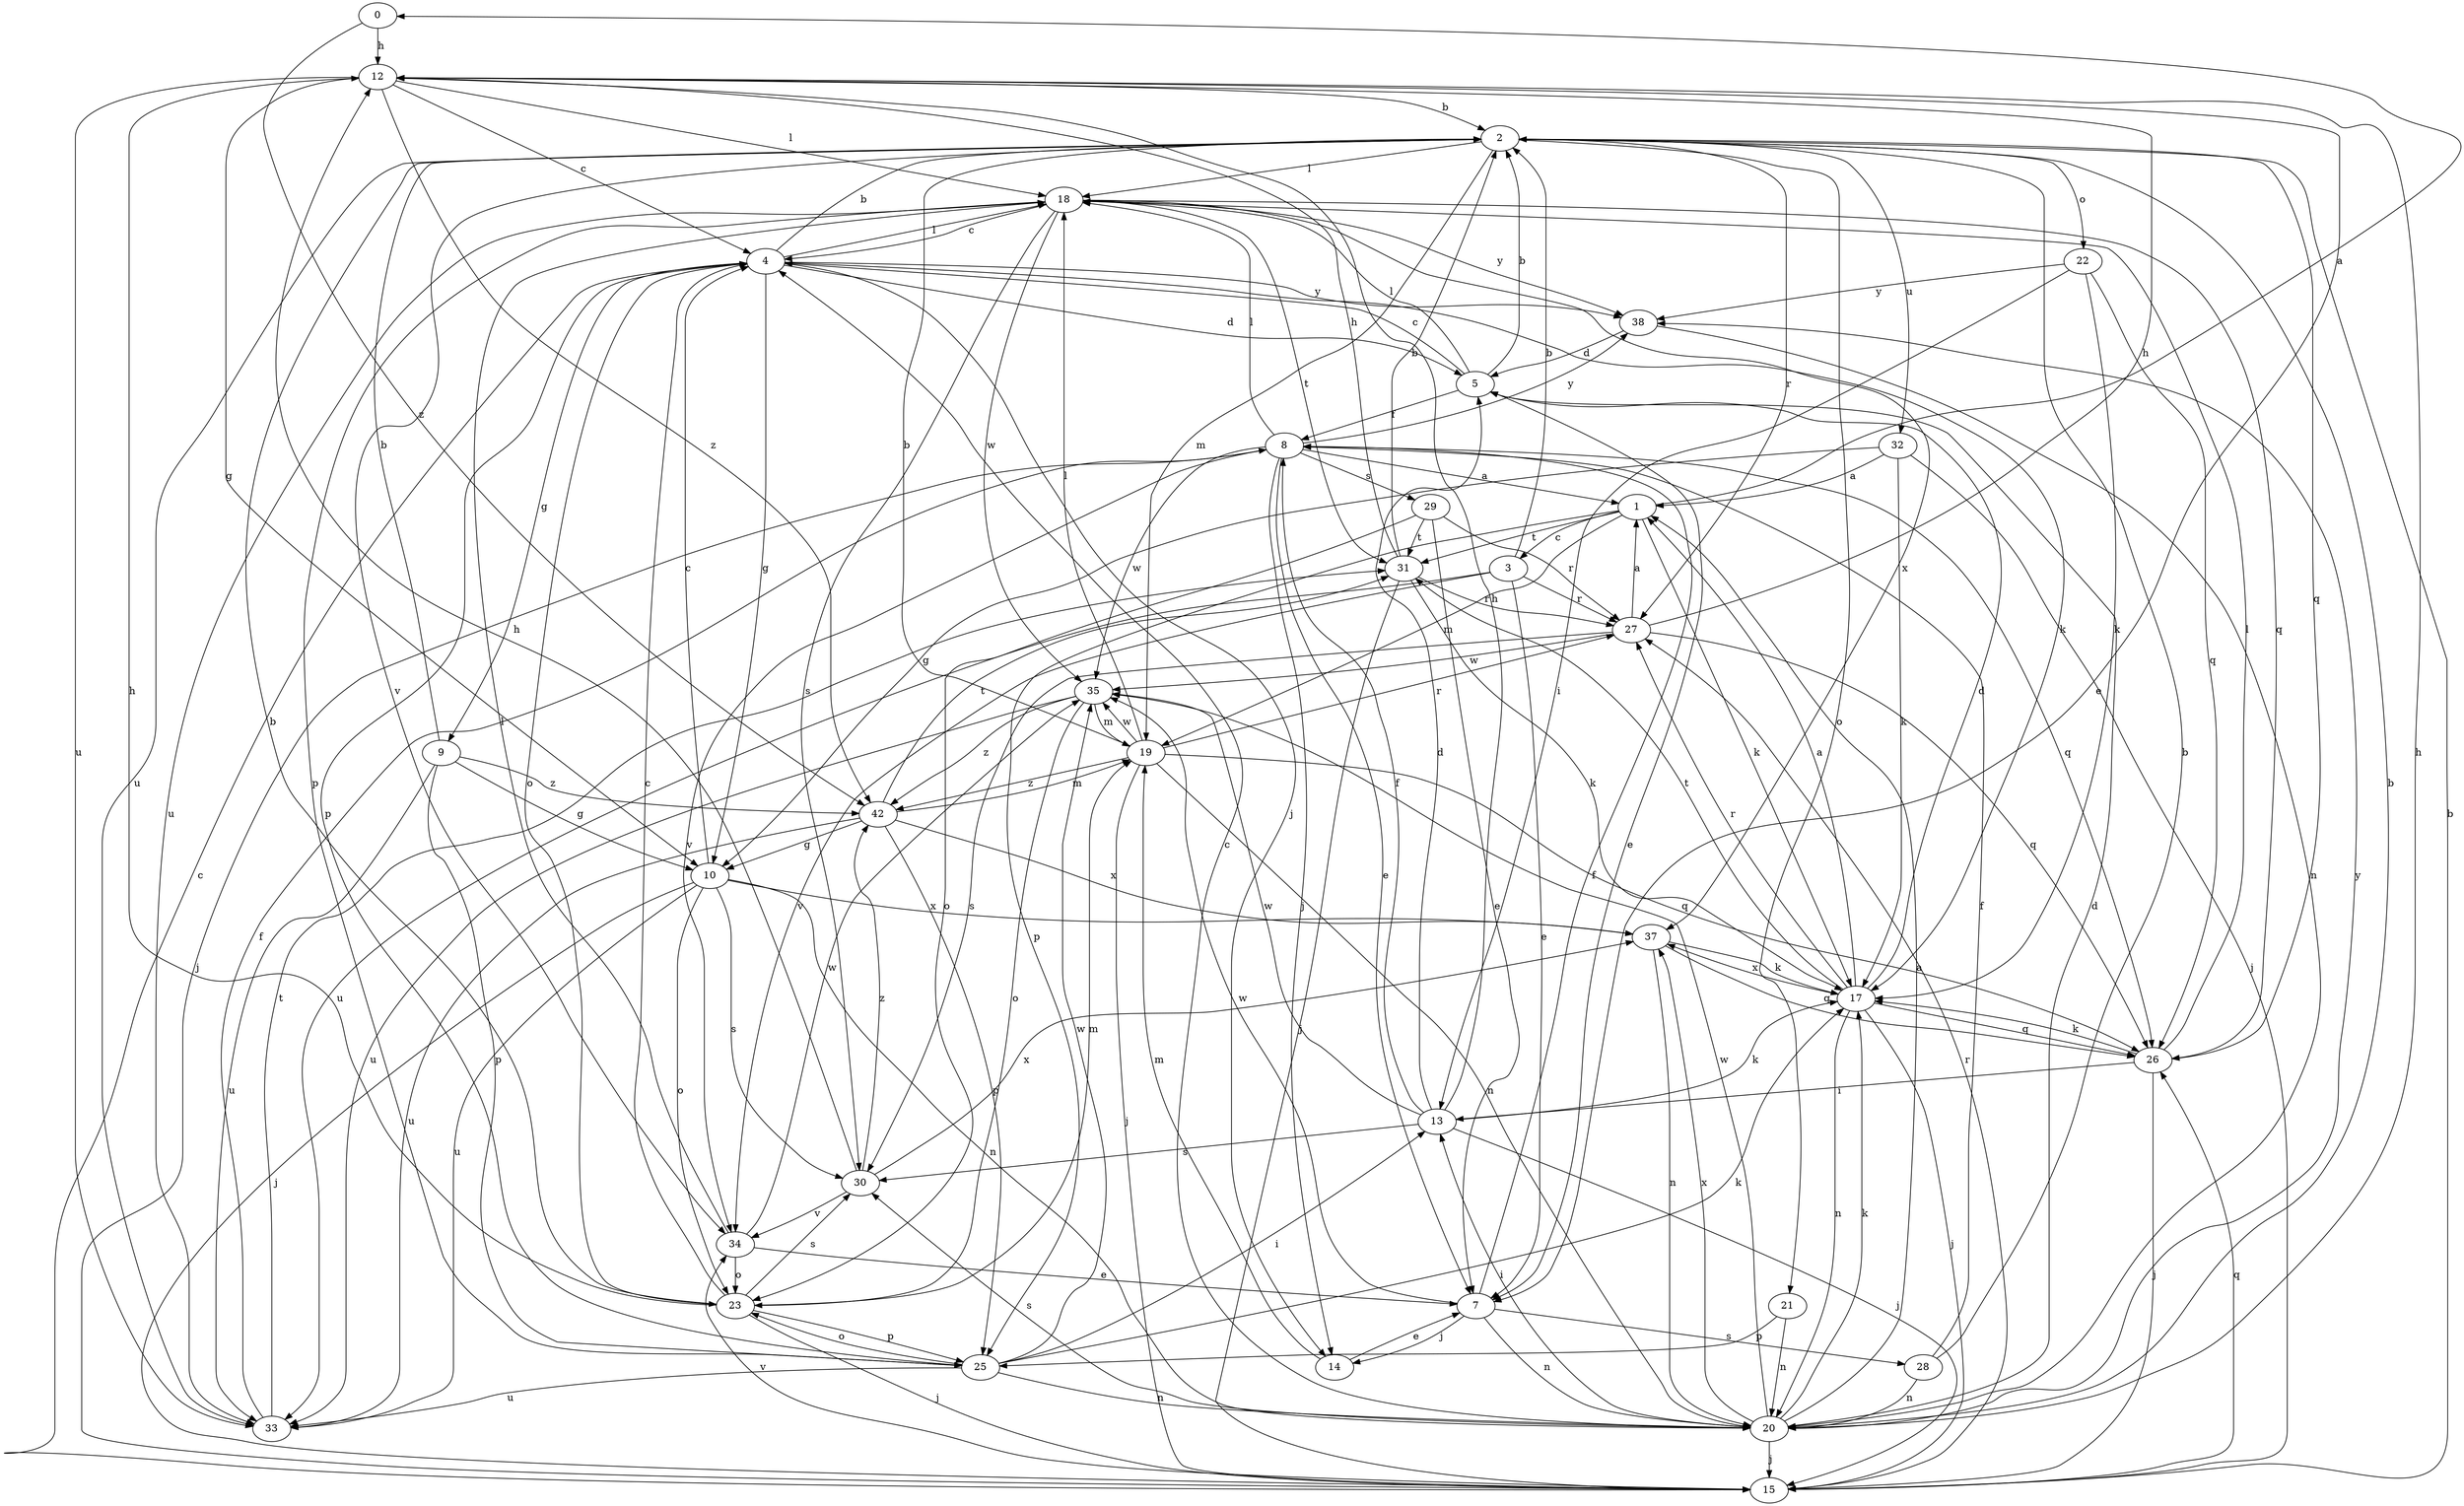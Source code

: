 strict digraph  {
0;
1;
2;
3;
4;
5;
7;
8;
9;
10;
12;
13;
14;
15;
17;
18;
19;
20;
21;
22;
23;
25;
26;
27;
28;
29;
30;
31;
32;
33;
34;
35;
37;
38;
42;
0 -> 12  [label=h];
0 -> 42  [label=z];
1 -> 0  [label=a];
1 -> 3  [label=c];
1 -> 17  [label=k];
1 -> 19  [label=m];
1 -> 25  [label=p];
1 -> 31  [label=t];
2 -> 18  [label=l];
2 -> 19  [label=m];
2 -> 21  [label=o];
2 -> 22  [label=o];
2 -> 26  [label=q];
2 -> 27  [label=r];
2 -> 32  [label=u];
2 -> 33  [label=u];
2 -> 34  [label=v];
3 -> 2  [label=b];
3 -> 7  [label=e];
3 -> 27  [label=r];
3 -> 33  [label=u];
3 -> 34  [label=v];
4 -> 2  [label=b];
4 -> 5  [label=d];
4 -> 9  [label=g];
4 -> 10  [label=g];
4 -> 14  [label=j];
4 -> 17  [label=k];
4 -> 18  [label=l];
4 -> 23  [label=o];
4 -> 25  [label=p];
4 -> 38  [label=y];
5 -> 2  [label=b];
5 -> 4  [label=c];
5 -> 7  [label=e];
5 -> 8  [label=f];
5 -> 18  [label=l];
7 -> 8  [label=f];
7 -> 14  [label=j];
7 -> 20  [label=n];
7 -> 28  [label=s];
7 -> 35  [label=w];
8 -> 1  [label=a];
8 -> 7  [label=e];
8 -> 14  [label=j];
8 -> 15  [label=j];
8 -> 18  [label=l];
8 -> 26  [label=q];
8 -> 29  [label=s];
8 -> 34  [label=v];
8 -> 35  [label=w];
8 -> 38  [label=y];
9 -> 2  [label=b];
9 -> 10  [label=g];
9 -> 25  [label=p];
9 -> 33  [label=u];
9 -> 42  [label=z];
10 -> 4  [label=c];
10 -> 15  [label=j];
10 -> 20  [label=n];
10 -> 23  [label=o];
10 -> 30  [label=s];
10 -> 33  [label=u];
10 -> 37  [label=x];
12 -> 2  [label=b];
12 -> 4  [label=c];
12 -> 7  [label=e];
12 -> 10  [label=g];
12 -> 18  [label=l];
12 -> 33  [label=u];
12 -> 42  [label=z];
13 -> 5  [label=d];
13 -> 8  [label=f];
13 -> 12  [label=h];
13 -> 15  [label=j];
13 -> 17  [label=k];
13 -> 30  [label=s];
13 -> 35  [label=w];
14 -> 7  [label=e];
14 -> 19  [label=m];
15 -> 2  [label=b];
15 -> 4  [label=c];
15 -> 26  [label=q];
15 -> 27  [label=r];
15 -> 34  [label=v];
17 -> 1  [label=a];
17 -> 5  [label=d];
17 -> 15  [label=j];
17 -> 20  [label=n];
17 -> 26  [label=q];
17 -> 27  [label=r];
17 -> 31  [label=t];
17 -> 37  [label=x];
18 -> 4  [label=c];
18 -> 25  [label=p];
18 -> 26  [label=q];
18 -> 30  [label=s];
18 -> 31  [label=t];
18 -> 33  [label=u];
18 -> 35  [label=w];
18 -> 37  [label=x];
18 -> 38  [label=y];
19 -> 2  [label=b];
19 -> 15  [label=j];
19 -> 18  [label=l];
19 -> 20  [label=n];
19 -> 26  [label=q];
19 -> 27  [label=r];
19 -> 35  [label=w];
19 -> 42  [label=z];
20 -> 1  [label=a];
20 -> 2  [label=b];
20 -> 4  [label=c];
20 -> 5  [label=d];
20 -> 12  [label=h];
20 -> 13  [label=i];
20 -> 15  [label=j];
20 -> 17  [label=k];
20 -> 30  [label=s];
20 -> 35  [label=w];
20 -> 37  [label=x];
20 -> 38  [label=y];
21 -> 20  [label=n];
21 -> 25  [label=p];
22 -> 13  [label=i];
22 -> 17  [label=k];
22 -> 26  [label=q];
22 -> 38  [label=y];
23 -> 2  [label=b];
23 -> 4  [label=c];
23 -> 12  [label=h];
23 -> 15  [label=j];
23 -> 19  [label=m];
23 -> 25  [label=p];
23 -> 30  [label=s];
25 -> 13  [label=i];
25 -> 17  [label=k];
25 -> 20  [label=n];
25 -> 23  [label=o];
25 -> 33  [label=u];
25 -> 35  [label=w];
26 -> 13  [label=i];
26 -> 15  [label=j];
26 -> 17  [label=k];
26 -> 18  [label=l];
27 -> 1  [label=a];
27 -> 12  [label=h];
27 -> 26  [label=q];
27 -> 30  [label=s];
27 -> 35  [label=w];
28 -> 2  [label=b];
28 -> 8  [label=f];
28 -> 20  [label=n];
29 -> 7  [label=e];
29 -> 23  [label=o];
29 -> 27  [label=r];
29 -> 31  [label=t];
30 -> 12  [label=h];
30 -> 34  [label=v];
30 -> 37  [label=x];
30 -> 42  [label=z];
31 -> 2  [label=b];
31 -> 12  [label=h];
31 -> 15  [label=j];
31 -> 17  [label=k];
31 -> 27  [label=r];
32 -> 1  [label=a];
32 -> 10  [label=g];
32 -> 15  [label=j];
32 -> 17  [label=k];
33 -> 8  [label=f];
33 -> 31  [label=t];
34 -> 7  [label=e];
34 -> 18  [label=l];
34 -> 23  [label=o];
34 -> 35  [label=w];
35 -> 19  [label=m];
35 -> 23  [label=o];
35 -> 33  [label=u];
35 -> 42  [label=z];
37 -> 17  [label=k];
37 -> 20  [label=n];
37 -> 26  [label=q];
38 -> 5  [label=d];
38 -> 20  [label=n];
42 -> 10  [label=g];
42 -> 19  [label=m];
42 -> 25  [label=p];
42 -> 31  [label=t];
42 -> 33  [label=u];
42 -> 37  [label=x];
}
